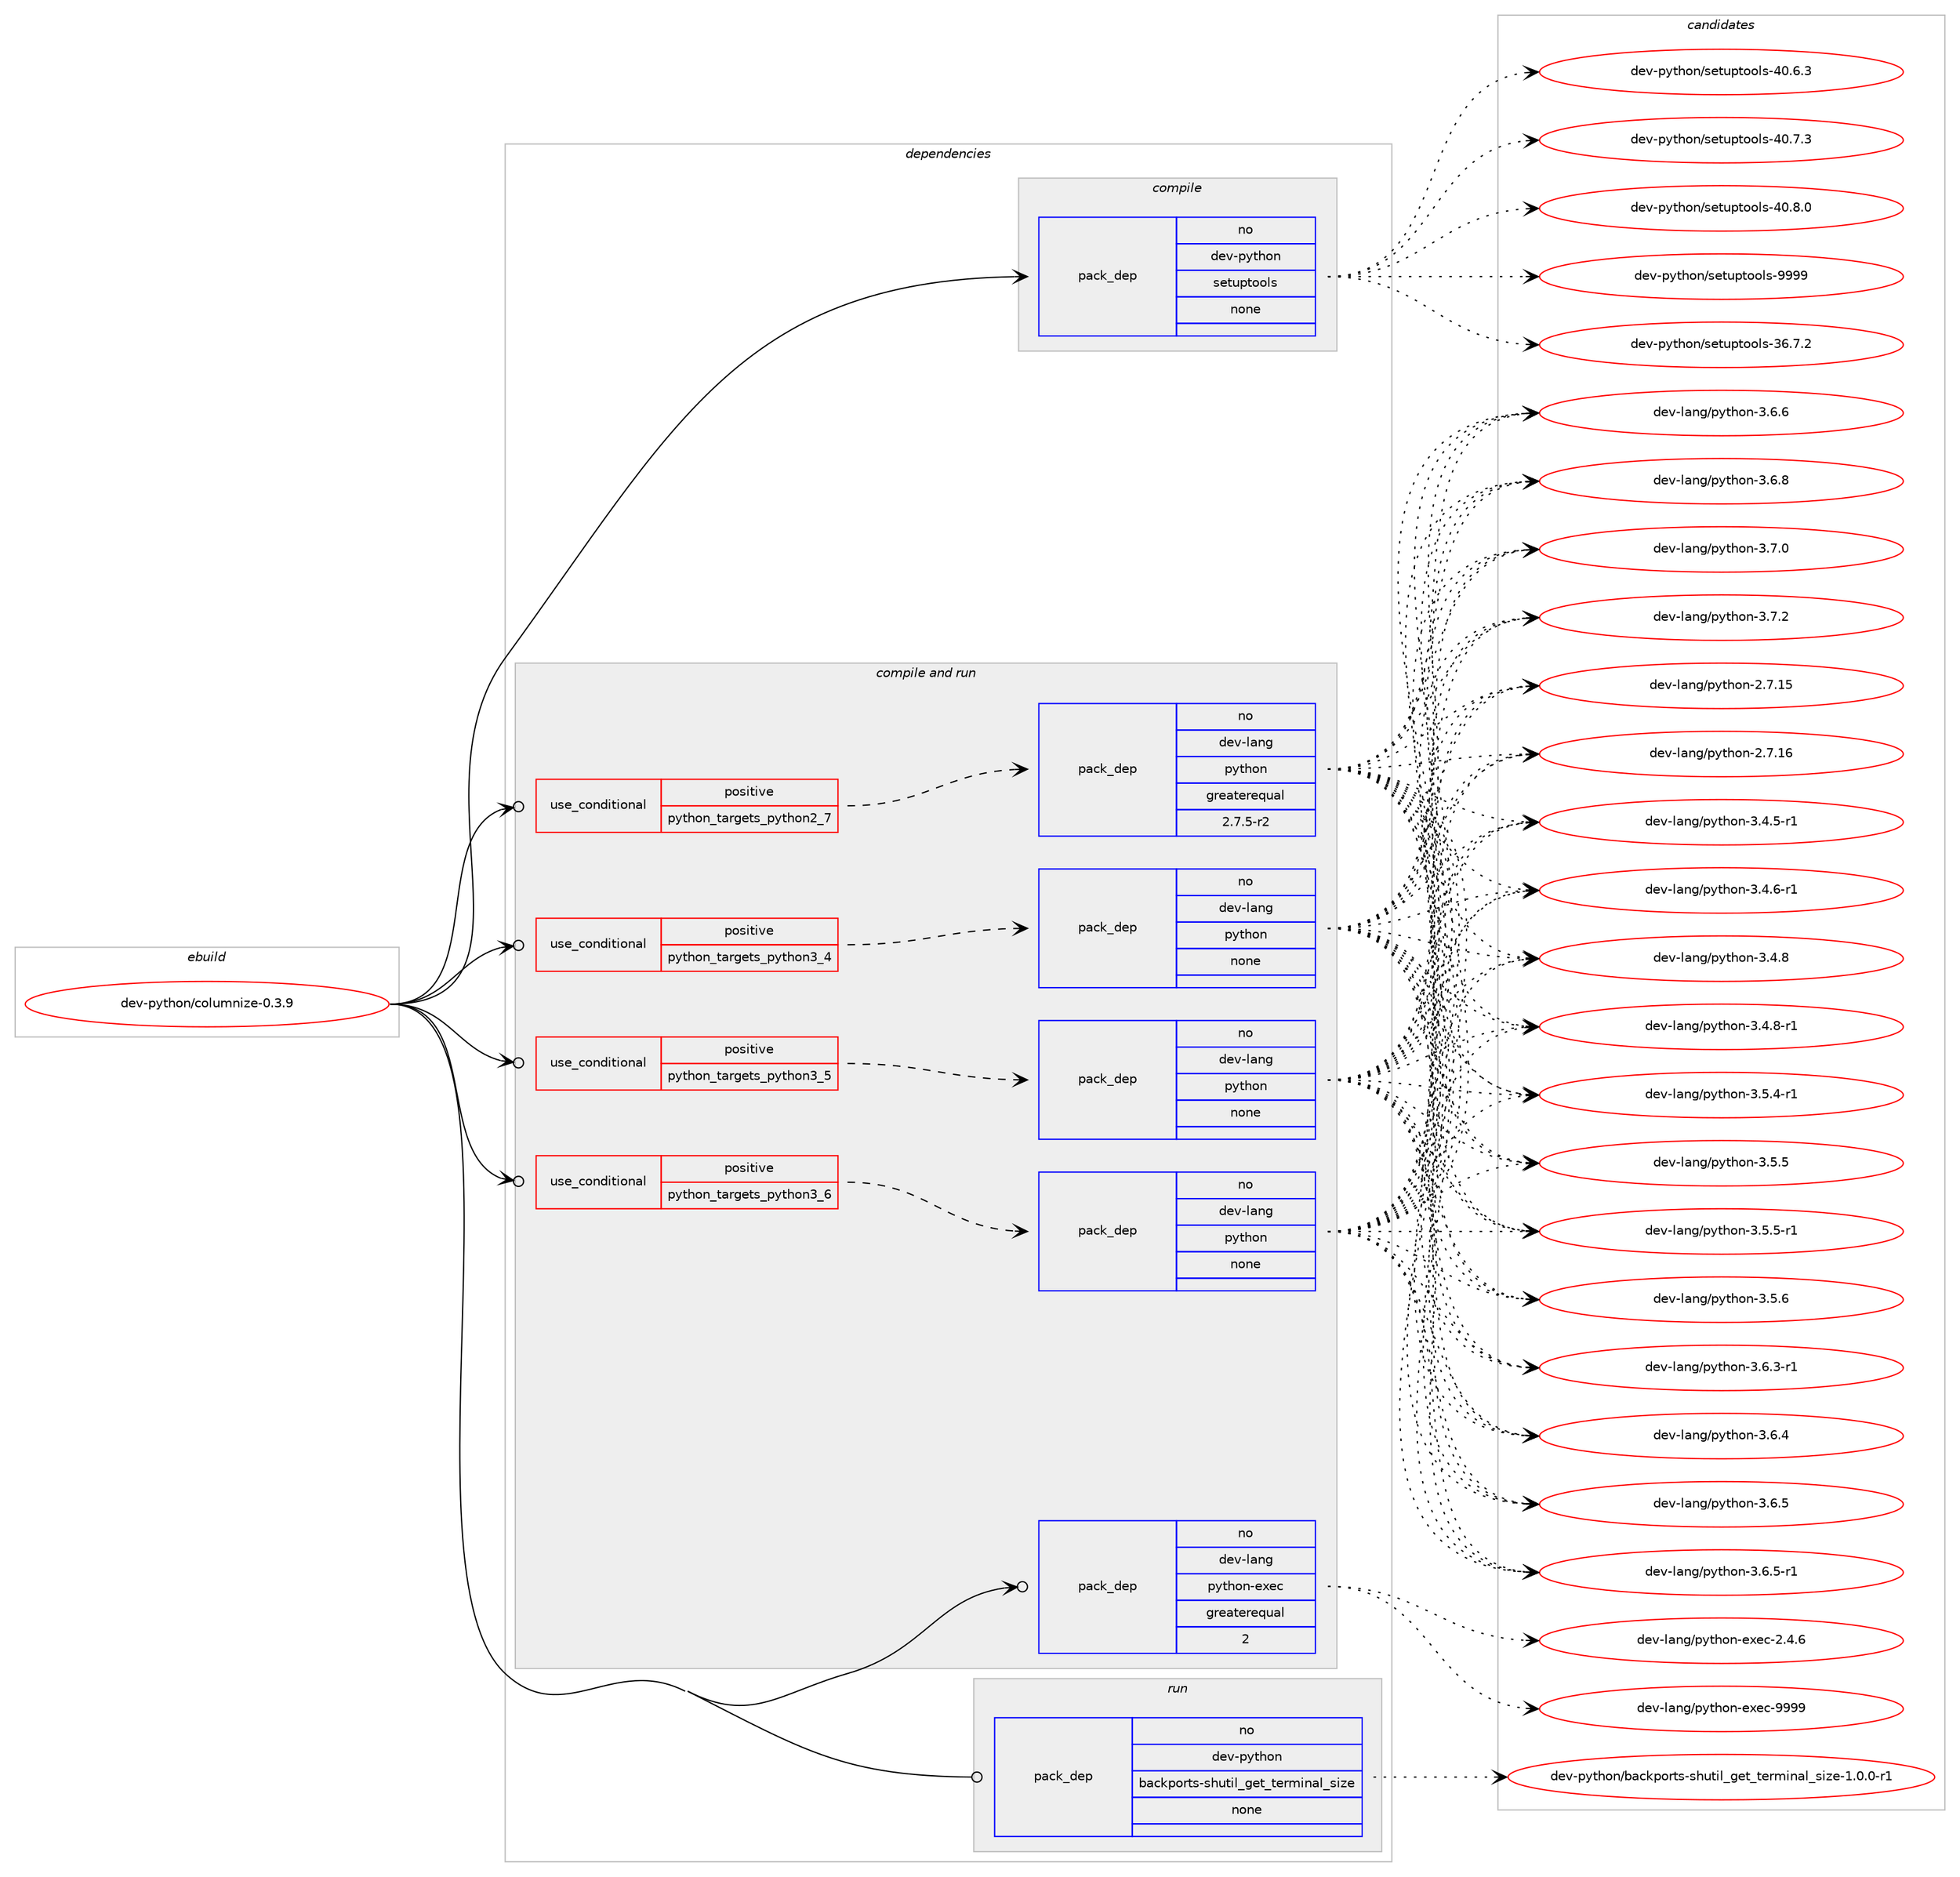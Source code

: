 digraph prolog {

# *************
# Graph options
# *************

newrank=true;
concentrate=true;
compound=true;
graph [rankdir=LR,fontname=Helvetica,fontsize=10,ranksep=1.5];#, ranksep=2.5, nodesep=0.2];
edge  [arrowhead=vee];
node  [fontname=Helvetica,fontsize=10];

# **********
# The ebuild
# **********

subgraph cluster_leftcol {
color=gray;
rank=same;
label=<<i>ebuild</i>>;
id [label="dev-python/columnize-0.3.9", color=red, width=4, href="../dev-python/columnize-0.3.9.svg"];
}

# ****************
# The dependencies
# ****************

subgraph cluster_midcol {
color=gray;
label=<<i>dependencies</i>>;
subgraph cluster_compile {
fillcolor="#eeeeee";
style=filled;
label=<<i>compile</i>>;
subgraph pack1008159 {
dependency1403997 [label=<<TABLE BORDER="0" CELLBORDER="1" CELLSPACING="0" CELLPADDING="4" WIDTH="220"><TR><TD ROWSPAN="6" CELLPADDING="30">pack_dep</TD></TR><TR><TD WIDTH="110">no</TD></TR><TR><TD>dev-python</TD></TR><TR><TD>setuptools</TD></TR><TR><TD>none</TD></TR><TR><TD></TD></TR></TABLE>>, shape=none, color=blue];
}
id:e -> dependency1403997:w [weight=20,style="solid",arrowhead="vee"];
}
subgraph cluster_compileandrun {
fillcolor="#eeeeee";
style=filled;
label=<<i>compile and run</i>>;
subgraph cond372603 {
dependency1403998 [label=<<TABLE BORDER="0" CELLBORDER="1" CELLSPACING="0" CELLPADDING="4"><TR><TD ROWSPAN="3" CELLPADDING="10">use_conditional</TD></TR><TR><TD>positive</TD></TR><TR><TD>python_targets_python2_7</TD></TR></TABLE>>, shape=none, color=red];
subgraph pack1008160 {
dependency1403999 [label=<<TABLE BORDER="0" CELLBORDER="1" CELLSPACING="0" CELLPADDING="4" WIDTH="220"><TR><TD ROWSPAN="6" CELLPADDING="30">pack_dep</TD></TR><TR><TD WIDTH="110">no</TD></TR><TR><TD>dev-lang</TD></TR><TR><TD>python</TD></TR><TR><TD>greaterequal</TD></TR><TR><TD>2.7.5-r2</TD></TR></TABLE>>, shape=none, color=blue];
}
dependency1403998:e -> dependency1403999:w [weight=20,style="dashed",arrowhead="vee"];
}
id:e -> dependency1403998:w [weight=20,style="solid",arrowhead="odotvee"];
subgraph cond372604 {
dependency1404000 [label=<<TABLE BORDER="0" CELLBORDER="1" CELLSPACING="0" CELLPADDING="4"><TR><TD ROWSPAN="3" CELLPADDING="10">use_conditional</TD></TR><TR><TD>positive</TD></TR><TR><TD>python_targets_python3_4</TD></TR></TABLE>>, shape=none, color=red];
subgraph pack1008161 {
dependency1404001 [label=<<TABLE BORDER="0" CELLBORDER="1" CELLSPACING="0" CELLPADDING="4" WIDTH="220"><TR><TD ROWSPAN="6" CELLPADDING="30">pack_dep</TD></TR><TR><TD WIDTH="110">no</TD></TR><TR><TD>dev-lang</TD></TR><TR><TD>python</TD></TR><TR><TD>none</TD></TR><TR><TD></TD></TR></TABLE>>, shape=none, color=blue];
}
dependency1404000:e -> dependency1404001:w [weight=20,style="dashed",arrowhead="vee"];
}
id:e -> dependency1404000:w [weight=20,style="solid",arrowhead="odotvee"];
subgraph cond372605 {
dependency1404002 [label=<<TABLE BORDER="0" CELLBORDER="1" CELLSPACING="0" CELLPADDING="4"><TR><TD ROWSPAN="3" CELLPADDING="10">use_conditional</TD></TR><TR><TD>positive</TD></TR><TR><TD>python_targets_python3_5</TD></TR></TABLE>>, shape=none, color=red];
subgraph pack1008162 {
dependency1404003 [label=<<TABLE BORDER="0" CELLBORDER="1" CELLSPACING="0" CELLPADDING="4" WIDTH="220"><TR><TD ROWSPAN="6" CELLPADDING="30">pack_dep</TD></TR><TR><TD WIDTH="110">no</TD></TR><TR><TD>dev-lang</TD></TR><TR><TD>python</TD></TR><TR><TD>none</TD></TR><TR><TD></TD></TR></TABLE>>, shape=none, color=blue];
}
dependency1404002:e -> dependency1404003:w [weight=20,style="dashed",arrowhead="vee"];
}
id:e -> dependency1404002:w [weight=20,style="solid",arrowhead="odotvee"];
subgraph cond372606 {
dependency1404004 [label=<<TABLE BORDER="0" CELLBORDER="1" CELLSPACING="0" CELLPADDING="4"><TR><TD ROWSPAN="3" CELLPADDING="10">use_conditional</TD></TR><TR><TD>positive</TD></TR><TR><TD>python_targets_python3_6</TD></TR></TABLE>>, shape=none, color=red];
subgraph pack1008163 {
dependency1404005 [label=<<TABLE BORDER="0" CELLBORDER="1" CELLSPACING="0" CELLPADDING="4" WIDTH="220"><TR><TD ROWSPAN="6" CELLPADDING="30">pack_dep</TD></TR><TR><TD WIDTH="110">no</TD></TR><TR><TD>dev-lang</TD></TR><TR><TD>python</TD></TR><TR><TD>none</TD></TR><TR><TD></TD></TR></TABLE>>, shape=none, color=blue];
}
dependency1404004:e -> dependency1404005:w [weight=20,style="dashed",arrowhead="vee"];
}
id:e -> dependency1404004:w [weight=20,style="solid",arrowhead="odotvee"];
subgraph pack1008164 {
dependency1404006 [label=<<TABLE BORDER="0" CELLBORDER="1" CELLSPACING="0" CELLPADDING="4" WIDTH="220"><TR><TD ROWSPAN="6" CELLPADDING="30">pack_dep</TD></TR><TR><TD WIDTH="110">no</TD></TR><TR><TD>dev-lang</TD></TR><TR><TD>python-exec</TD></TR><TR><TD>greaterequal</TD></TR><TR><TD>2</TD></TR></TABLE>>, shape=none, color=blue];
}
id:e -> dependency1404006:w [weight=20,style="solid",arrowhead="odotvee"];
}
subgraph cluster_run {
fillcolor="#eeeeee";
style=filled;
label=<<i>run</i>>;
subgraph pack1008165 {
dependency1404007 [label=<<TABLE BORDER="0" CELLBORDER="1" CELLSPACING="0" CELLPADDING="4" WIDTH="220"><TR><TD ROWSPAN="6" CELLPADDING="30">pack_dep</TD></TR><TR><TD WIDTH="110">no</TD></TR><TR><TD>dev-python</TD></TR><TR><TD>backports-shutil_get_terminal_size</TD></TR><TR><TD>none</TD></TR><TR><TD></TD></TR></TABLE>>, shape=none, color=blue];
}
id:e -> dependency1404007:w [weight=20,style="solid",arrowhead="odot"];
}
}

# **************
# The candidates
# **************

subgraph cluster_choices {
rank=same;
color=gray;
label=<<i>candidates</i>>;

subgraph choice1008159 {
color=black;
nodesep=1;
choice100101118451121211161041111104711510111611711211611111110811545515446554650 [label="dev-python/setuptools-36.7.2", color=red, width=4,href="../dev-python/setuptools-36.7.2.svg"];
choice100101118451121211161041111104711510111611711211611111110811545524846544651 [label="dev-python/setuptools-40.6.3", color=red, width=4,href="../dev-python/setuptools-40.6.3.svg"];
choice100101118451121211161041111104711510111611711211611111110811545524846554651 [label="dev-python/setuptools-40.7.3", color=red, width=4,href="../dev-python/setuptools-40.7.3.svg"];
choice100101118451121211161041111104711510111611711211611111110811545524846564648 [label="dev-python/setuptools-40.8.0", color=red, width=4,href="../dev-python/setuptools-40.8.0.svg"];
choice10010111845112121116104111110471151011161171121161111111081154557575757 [label="dev-python/setuptools-9999", color=red, width=4,href="../dev-python/setuptools-9999.svg"];
dependency1403997:e -> choice100101118451121211161041111104711510111611711211611111110811545515446554650:w [style=dotted,weight="100"];
dependency1403997:e -> choice100101118451121211161041111104711510111611711211611111110811545524846544651:w [style=dotted,weight="100"];
dependency1403997:e -> choice100101118451121211161041111104711510111611711211611111110811545524846554651:w [style=dotted,weight="100"];
dependency1403997:e -> choice100101118451121211161041111104711510111611711211611111110811545524846564648:w [style=dotted,weight="100"];
dependency1403997:e -> choice10010111845112121116104111110471151011161171121161111111081154557575757:w [style=dotted,weight="100"];
}
subgraph choice1008160 {
color=black;
nodesep=1;
choice10010111845108971101034711212111610411111045504655464953 [label="dev-lang/python-2.7.15", color=red, width=4,href="../dev-lang/python-2.7.15.svg"];
choice10010111845108971101034711212111610411111045504655464954 [label="dev-lang/python-2.7.16", color=red, width=4,href="../dev-lang/python-2.7.16.svg"];
choice1001011184510897110103471121211161041111104551465246534511449 [label="dev-lang/python-3.4.5-r1", color=red, width=4,href="../dev-lang/python-3.4.5-r1.svg"];
choice1001011184510897110103471121211161041111104551465246544511449 [label="dev-lang/python-3.4.6-r1", color=red, width=4,href="../dev-lang/python-3.4.6-r1.svg"];
choice100101118451089711010347112121116104111110455146524656 [label="dev-lang/python-3.4.8", color=red, width=4,href="../dev-lang/python-3.4.8.svg"];
choice1001011184510897110103471121211161041111104551465246564511449 [label="dev-lang/python-3.4.8-r1", color=red, width=4,href="../dev-lang/python-3.4.8-r1.svg"];
choice1001011184510897110103471121211161041111104551465346524511449 [label="dev-lang/python-3.5.4-r1", color=red, width=4,href="../dev-lang/python-3.5.4-r1.svg"];
choice100101118451089711010347112121116104111110455146534653 [label="dev-lang/python-3.5.5", color=red, width=4,href="../dev-lang/python-3.5.5.svg"];
choice1001011184510897110103471121211161041111104551465346534511449 [label="dev-lang/python-3.5.5-r1", color=red, width=4,href="../dev-lang/python-3.5.5-r1.svg"];
choice100101118451089711010347112121116104111110455146534654 [label="dev-lang/python-3.5.6", color=red, width=4,href="../dev-lang/python-3.5.6.svg"];
choice1001011184510897110103471121211161041111104551465446514511449 [label="dev-lang/python-3.6.3-r1", color=red, width=4,href="../dev-lang/python-3.6.3-r1.svg"];
choice100101118451089711010347112121116104111110455146544652 [label="dev-lang/python-3.6.4", color=red, width=4,href="../dev-lang/python-3.6.4.svg"];
choice100101118451089711010347112121116104111110455146544653 [label="dev-lang/python-3.6.5", color=red, width=4,href="../dev-lang/python-3.6.5.svg"];
choice1001011184510897110103471121211161041111104551465446534511449 [label="dev-lang/python-3.6.5-r1", color=red, width=4,href="../dev-lang/python-3.6.5-r1.svg"];
choice100101118451089711010347112121116104111110455146544654 [label="dev-lang/python-3.6.6", color=red, width=4,href="../dev-lang/python-3.6.6.svg"];
choice100101118451089711010347112121116104111110455146544656 [label="dev-lang/python-3.6.8", color=red, width=4,href="../dev-lang/python-3.6.8.svg"];
choice100101118451089711010347112121116104111110455146554648 [label="dev-lang/python-3.7.0", color=red, width=4,href="../dev-lang/python-3.7.0.svg"];
choice100101118451089711010347112121116104111110455146554650 [label="dev-lang/python-3.7.2", color=red, width=4,href="../dev-lang/python-3.7.2.svg"];
dependency1403999:e -> choice10010111845108971101034711212111610411111045504655464953:w [style=dotted,weight="100"];
dependency1403999:e -> choice10010111845108971101034711212111610411111045504655464954:w [style=dotted,weight="100"];
dependency1403999:e -> choice1001011184510897110103471121211161041111104551465246534511449:w [style=dotted,weight="100"];
dependency1403999:e -> choice1001011184510897110103471121211161041111104551465246544511449:w [style=dotted,weight="100"];
dependency1403999:e -> choice100101118451089711010347112121116104111110455146524656:w [style=dotted,weight="100"];
dependency1403999:e -> choice1001011184510897110103471121211161041111104551465246564511449:w [style=dotted,weight="100"];
dependency1403999:e -> choice1001011184510897110103471121211161041111104551465346524511449:w [style=dotted,weight="100"];
dependency1403999:e -> choice100101118451089711010347112121116104111110455146534653:w [style=dotted,weight="100"];
dependency1403999:e -> choice1001011184510897110103471121211161041111104551465346534511449:w [style=dotted,weight="100"];
dependency1403999:e -> choice100101118451089711010347112121116104111110455146534654:w [style=dotted,weight="100"];
dependency1403999:e -> choice1001011184510897110103471121211161041111104551465446514511449:w [style=dotted,weight="100"];
dependency1403999:e -> choice100101118451089711010347112121116104111110455146544652:w [style=dotted,weight="100"];
dependency1403999:e -> choice100101118451089711010347112121116104111110455146544653:w [style=dotted,weight="100"];
dependency1403999:e -> choice1001011184510897110103471121211161041111104551465446534511449:w [style=dotted,weight="100"];
dependency1403999:e -> choice100101118451089711010347112121116104111110455146544654:w [style=dotted,weight="100"];
dependency1403999:e -> choice100101118451089711010347112121116104111110455146544656:w [style=dotted,weight="100"];
dependency1403999:e -> choice100101118451089711010347112121116104111110455146554648:w [style=dotted,weight="100"];
dependency1403999:e -> choice100101118451089711010347112121116104111110455146554650:w [style=dotted,weight="100"];
}
subgraph choice1008161 {
color=black;
nodesep=1;
choice10010111845108971101034711212111610411111045504655464953 [label="dev-lang/python-2.7.15", color=red, width=4,href="../dev-lang/python-2.7.15.svg"];
choice10010111845108971101034711212111610411111045504655464954 [label="dev-lang/python-2.7.16", color=red, width=4,href="../dev-lang/python-2.7.16.svg"];
choice1001011184510897110103471121211161041111104551465246534511449 [label="dev-lang/python-3.4.5-r1", color=red, width=4,href="../dev-lang/python-3.4.5-r1.svg"];
choice1001011184510897110103471121211161041111104551465246544511449 [label="dev-lang/python-3.4.6-r1", color=red, width=4,href="../dev-lang/python-3.4.6-r1.svg"];
choice100101118451089711010347112121116104111110455146524656 [label="dev-lang/python-3.4.8", color=red, width=4,href="../dev-lang/python-3.4.8.svg"];
choice1001011184510897110103471121211161041111104551465246564511449 [label="dev-lang/python-3.4.8-r1", color=red, width=4,href="../dev-lang/python-3.4.8-r1.svg"];
choice1001011184510897110103471121211161041111104551465346524511449 [label="dev-lang/python-3.5.4-r1", color=red, width=4,href="../dev-lang/python-3.5.4-r1.svg"];
choice100101118451089711010347112121116104111110455146534653 [label="dev-lang/python-3.5.5", color=red, width=4,href="../dev-lang/python-3.5.5.svg"];
choice1001011184510897110103471121211161041111104551465346534511449 [label="dev-lang/python-3.5.5-r1", color=red, width=4,href="../dev-lang/python-3.5.5-r1.svg"];
choice100101118451089711010347112121116104111110455146534654 [label="dev-lang/python-3.5.6", color=red, width=4,href="../dev-lang/python-3.5.6.svg"];
choice1001011184510897110103471121211161041111104551465446514511449 [label="dev-lang/python-3.6.3-r1", color=red, width=4,href="../dev-lang/python-3.6.3-r1.svg"];
choice100101118451089711010347112121116104111110455146544652 [label="dev-lang/python-3.6.4", color=red, width=4,href="../dev-lang/python-3.6.4.svg"];
choice100101118451089711010347112121116104111110455146544653 [label="dev-lang/python-3.6.5", color=red, width=4,href="../dev-lang/python-3.6.5.svg"];
choice1001011184510897110103471121211161041111104551465446534511449 [label="dev-lang/python-3.6.5-r1", color=red, width=4,href="../dev-lang/python-3.6.5-r1.svg"];
choice100101118451089711010347112121116104111110455146544654 [label="dev-lang/python-3.6.6", color=red, width=4,href="../dev-lang/python-3.6.6.svg"];
choice100101118451089711010347112121116104111110455146544656 [label="dev-lang/python-3.6.8", color=red, width=4,href="../dev-lang/python-3.6.8.svg"];
choice100101118451089711010347112121116104111110455146554648 [label="dev-lang/python-3.7.0", color=red, width=4,href="../dev-lang/python-3.7.0.svg"];
choice100101118451089711010347112121116104111110455146554650 [label="dev-lang/python-3.7.2", color=red, width=4,href="../dev-lang/python-3.7.2.svg"];
dependency1404001:e -> choice10010111845108971101034711212111610411111045504655464953:w [style=dotted,weight="100"];
dependency1404001:e -> choice10010111845108971101034711212111610411111045504655464954:w [style=dotted,weight="100"];
dependency1404001:e -> choice1001011184510897110103471121211161041111104551465246534511449:w [style=dotted,weight="100"];
dependency1404001:e -> choice1001011184510897110103471121211161041111104551465246544511449:w [style=dotted,weight="100"];
dependency1404001:e -> choice100101118451089711010347112121116104111110455146524656:w [style=dotted,weight="100"];
dependency1404001:e -> choice1001011184510897110103471121211161041111104551465246564511449:w [style=dotted,weight="100"];
dependency1404001:e -> choice1001011184510897110103471121211161041111104551465346524511449:w [style=dotted,weight="100"];
dependency1404001:e -> choice100101118451089711010347112121116104111110455146534653:w [style=dotted,weight="100"];
dependency1404001:e -> choice1001011184510897110103471121211161041111104551465346534511449:w [style=dotted,weight="100"];
dependency1404001:e -> choice100101118451089711010347112121116104111110455146534654:w [style=dotted,weight="100"];
dependency1404001:e -> choice1001011184510897110103471121211161041111104551465446514511449:w [style=dotted,weight="100"];
dependency1404001:e -> choice100101118451089711010347112121116104111110455146544652:w [style=dotted,weight="100"];
dependency1404001:e -> choice100101118451089711010347112121116104111110455146544653:w [style=dotted,weight="100"];
dependency1404001:e -> choice1001011184510897110103471121211161041111104551465446534511449:w [style=dotted,weight="100"];
dependency1404001:e -> choice100101118451089711010347112121116104111110455146544654:w [style=dotted,weight="100"];
dependency1404001:e -> choice100101118451089711010347112121116104111110455146544656:w [style=dotted,weight="100"];
dependency1404001:e -> choice100101118451089711010347112121116104111110455146554648:w [style=dotted,weight="100"];
dependency1404001:e -> choice100101118451089711010347112121116104111110455146554650:w [style=dotted,weight="100"];
}
subgraph choice1008162 {
color=black;
nodesep=1;
choice10010111845108971101034711212111610411111045504655464953 [label="dev-lang/python-2.7.15", color=red, width=4,href="../dev-lang/python-2.7.15.svg"];
choice10010111845108971101034711212111610411111045504655464954 [label="dev-lang/python-2.7.16", color=red, width=4,href="../dev-lang/python-2.7.16.svg"];
choice1001011184510897110103471121211161041111104551465246534511449 [label="dev-lang/python-3.4.5-r1", color=red, width=4,href="../dev-lang/python-3.4.5-r1.svg"];
choice1001011184510897110103471121211161041111104551465246544511449 [label="dev-lang/python-3.4.6-r1", color=red, width=4,href="../dev-lang/python-3.4.6-r1.svg"];
choice100101118451089711010347112121116104111110455146524656 [label="dev-lang/python-3.4.8", color=red, width=4,href="../dev-lang/python-3.4.8.svg"];
choice1001011184510897110103471121211161041111104551465246564511449 [label="dev-lang/python-3.4.8-r1", color=red, width=4,href="../dev-lang/python-3.4.8-r1.svg"];
choice1001011184510897110103471121211161041111104551465346524511449 [label="dev-lang/python-3.5.4-r1", color=red, width=4,href="../dev-lang/python-3.5.4-r1.svg"];
choice100101118451089711010347112121116104111110455146534653 [label="dev-lang/python-3.5.5", color=red, width=4,href="../dev-lang/python-3.5.5.svg"];
choice1001011184510897110103471121211161041111104551465346534511449 [label="dev-lang/python-3.5.5-r1", color=red, width=4,href="../dev-lang/python-3.5.5-r1.svg"];
choice100101118451089711010347112121116104111110455146534654 [label="dev-lang/python-3.5.6", color=red, width=4,href="../dev-lang/python-3.5.6.svg"];
choice1001011184510897110103471121211161041111104551465446514511449 [label="dev-lang/python-3.6.3-r1", color=red, width=4,href="../dev-lang/python-3.6.3-r1.svg"];
choice100101118451089711010347112121116104111110455146544652 [label="dev-lang/python-3.6.4", color=red, width=4,href="../dev-lang/python-3.6.4.svg"];
choice100101118451089711010347112121116104111110455146544653 [label="dev-lang/python-3.6.5", color=red, width=4,href="../dev-lang/python-3.6.5.svg"];
choice1001011184510897110103471121211161041111104551465446534511449 [label="dev-lang/python-3.6.5-r1", color=red, width=4,href="../dev-lang/python-3.6.5-r1.svg"];
choice100101118451089711010347112121116104111110455146544654 [label="dev-lang/python-3.6.6", color=red, width=4,href="../dev-lang/python-3.6.6.svg"];
choice100101118451089711010347112121116104111110455146544656 [label="dev-lang/python-3.6.8", color=red, width=4,href="../dev-lang/python-3.6.8.svg"];
choice100101118451089711010347112121116104111110455146554648 [label="dev-lang/python-3.7.0", color=red, width=4,href="../dev-lang/python-3.7.0.svg"];
choice100101118451089711010347112121116104111110455146554650 [label="dev-lang/python-3.7.2", color=red, width=4,href="../dev-lang/python-3.7.2.svg"];
dependency1404003:e -> choice10010111845108971101034711212111610411111045504655464953:w [style=dotted,weight="100"];
dependency1404003:e -> choice10010111845108971101034711212111610411111045504655464954:w [style=dotted,weight="100"];
dependency1404003:e -> choice1001011184510897110103471121211161041111104551465246534511449:w [style=dotted,weight="100"];
dependency1404003:e -> choice1001011184510897110103471121211161041111104551465246544511449:w [style=dotted,weight="100"];
dependency1404003:e -> choice100101118451089711010347112121116104111110455146524656:w [style=dotted,weight="100"];
dependency1404003:e -> choice1001011184510897110103471121211161041111104551465246564511449:w [style=dotted,weight="100"];
dependency1404003:e -> choice1001011184510897110103471121211161041111104551465346524511449:w [style=dotted,weight="100"];
dependency1404003:e -> choice100101118451089711010347112121116104111110455146534653:w [style=dotted,weight="100"];
dependency1404003:e -> choice1001011184510897110103471121211161041111104551465346534511449:w [style=dotted,weight="100"];
dependency1404003:e -> choice100101118451089711010347112121116104111110455146534654:w [style=dotted,weight="100"];
dependency1404003:e -> choice1001011184510897110103471121211161041111104551465446514511449:w [style=dotted,weight="100"];
dependency1404003:e -> choice100101118451089711010347112121116104111110455146544652:w [style=dotted,weight="100"];
dependency1404003:e -> choice100101118451089711010347112121116104111110455146544653:w [style=dotted,weight="100"];
dependency1404003:e -> choice1001011184510897110103471121211161041111104551465446534511449:w [style=dotted,weight="100"];
dependency1404003:e -> choice100101118451089711010347112121116104111110455146544654:w [style=dotted,weight="100"];
dependency1404003:e -> choice100101118451089711010347112121116104111110455146544656:w [style=dotted,weight="100"];
dependency1404003:e -> choice100101118451089711010347112121116104111110455146554648:w [style=dotted,weight="100"];
dependency1404003:e -> choice100101118451089711010347112121116104111110455146554650:w [style=dotted,weight="100"];
}
subgraph choice1008163 {
color=black;
nodesep=1;
choice10010111845108971101034711212111610411111045504655464953 [label="dev-lang/python-2.7.15", color=red, width=4,href="../dev-lang/python-2.7.15.svg"];
choice10010111845108971101034711212111610411111045504655464954 [label="dev-lang/python-2.7.16", color=red, width=4,href="../dev-lang/python-2.7.16.svg"];
choice1001011184510897110103471121211161041111104551465246534511449 [label="dev-lang/python-3.4.5-r1", color=red, width=4,href="../dev-lang/python-3.4.5-r1.svg"];
choice1001011184510897110103471121211161041111104551465246544511449 [label="dev-lang/python-3.4.6-r1", color=red, width=4,href="../dev-lang/python-3.4.6-r1.svg"];
choice100101118451089711010347112121116104111110455146524656 [label="dev-lang/python-3.4.8", color=red, width=4,href="../dev-lang/python-3.4.8.svg"];
choice1001011184510897110103471121211161041111104551465246564511449 [label="dev-lang/python-3.4.8-r1", color=red, width=4,href="../dev-lang/python-3.4.8-r1.svg"];
choice1001011184510897110103471121211161041111104551465346524511449 [label="dev-lang/python-3.5.4-r1", color=red, width=4,href="../dev-lang/python-3.5.4-r1.svg"];
choice100101118451089711010347112121116104111110455146534653 [label="dev-lang/python-3.5.5", color=red, width=4,href="../dev-lang/python-3.5.5.svg"];
choice1001011184510897110103471121211161041111104551465346534511449 [label="dev-lang/python-3.5.5-r1", color=red, width=4,href="../dev-lang/python-3.5.5-r1.svg"];
choice100101118451089711010347112121116104111110455146534654 [label="dev-lang/python-3.5.6", color=red, width=4,href="../dev-lang/python-3.5.6.svg"];
choice1001011184510897110103471121211161041111104551465446514511449 [label="dev-lang/python-3.6.3-r1", color=red, width=4,href="../dev-lang/python-3.6.3-r1.svg"];
choice100101118451089711010347112121116104111110455146544652 [label="dev-lang/python-3.6.4", color=red, width=4,href="../dev-lang/python-3.6.4.svg"];
choice100101118451089711010347112121116104111110455146544653 [label="dev-lang/python-3.6.5", color=red, width=4,href="../dev-lang/python-3.6.5.svg"];
choice1001011184510897110103471121211161041111104551465446534511449 [label="dev-lang/python-3.6.5-r1", color=red, width=4,href="../dev-lang/python-3.6.5-r1.svg"];
choice100101118451089711010347112121116104111110455146544654 [label="dev-lang/python-3.6.6", color=red, width=4,href="../dev-lang/python-3.6.6.svg"];
choice100101118451089711010347112121116104111110455146544656 [label="dev-lang/python-3.6.8", color=red, width=4,href="../dev-lang/python-3.6.8.svg"];
choice100101118451089711010347112121116104111110455146554648 [label="dev-lang/python-3.7.0", color=red, width=4,href="../dev-lang/python-3.7.0.svg"];
choice100101118451089711010347112121116104111110455146554650 [label="dev-lang/python-3.7.2", color=red, width=4,href="../dev-lang/python-3.7.2.svg"];
dependency1404005:e -> choice10010111845108971101034711212111610411111045504655464953:w [style=dotted,weight="100"];
dependency1404005:e -> choice10010111845108971101034711212111610411111045504655464954:w [style=dotted,weight="100"];
dependency1404005:e -> choice1001011184510897110103471121211161041111104551465246534511449:w [style=dotted,weight="100"];
dependency1404005:e -> choice1001011184510897110103471121211161041111104551465246544511449:w [style=dotted,weight="100"];
dependency1404005:e -> choice100101118451089711010347112121116104111110455146524656:w [style=dotted,weight="100"];
dependency1404005:e -> choice1001011184510897110103471121211161041111104551465246564511449:w [style=dotted,weight="100"];
dependency1404005:e -> choice1001011184510897110103471121211161041111104551465346524511449:w [style=dotted,weight="100"];
dependency1404005:e -> choice100101118451089711010347112121116104111110455146534653:w [style=dotted,weight="100"];
dependency1404005:e -> choice1001011184510897110103471121211161041111104551465346534511449:w [style=dotted,weight="100"];
dependency1404005:e -> choice100101118451089711010347112121116104111110455146534654:w [style=dotted,weight="100"];
dependency1404005:e -> choice1001011184510897110103471121211161041111104551465446514511449:w [style=dotted,weight="100"];
dependency1404005:e -> choice100101118451089711010347112121116104111110455146544652:w [style=dotted,weight="100"];
dependency1404005:e -> choice100101118451089711010347112121116104111110455146544653:w [style=dotted,weight="100"];
dependency1404005:e -> choice1001011184510897110103471121211161041111104551465446534511449:w [style=dotted,weight="100"];
dependency1404005:e -> choice100101118451089711010347112121116104111110455146544654:w [style=dotted,weight="100"];
dependency1404005:e -> choice100101118451089711010347112121116104111110455146544656:w [style=dotted,weight="100"];
dependency1404005:e -> choice100101118451089711010347112121116104111110455146554648:w [style=dotted,weight="100"];
dependency1404005:e -> choice100101118451089711010347112121116104111110455146554650:w [style=dotted,weight="100"];
}
subgraph choice1008164 {
color=black;
nodesep=1;
choice1001011184510897110103471121211161041111104510112010199455046524654 [label="dev-lang/python-exec-2.4.6", color=red, width=4,href="../dev-lang/python-exec-2.4.6.svg"];
choice10010111845108971101034711212111610411111045101120101994557575757 [label="dev-lang/python-exec-9999", color=red, width=4,href="../dev-lang/python-exec-9999.svg"];
dependency1404006:e -> choice1001011184510897110103471121211161041111104510112010199455046524654:w [style=dotted,weight="100"];
dependency1404006:e -> choice10010111845108971101034711212111610411111045101120101994557575757:w [style=dotted,weight="100"];
}
subgraph choice1008165 {
color=black;
nodesep=1;
choice100101118451121211161041111104798979910711211111411611545115104117116105108951031011169511610111410910511097108951151051221014549464846484511449 [label="dev-python/backports-shutil_get_terminal_size-1.0.0-r1", color=red, width=4,href="../dev-python/backports-shutil_get_terminal_size-1.0.0-r1.svg"];
dependency1404007:e -> choice100101118451121211161041111104798979910711211111411611545115104117116105108951031011169511610111410910511097108951151051221014549464846484511449:w [style=dotted,weight="100"];
}
}

}
